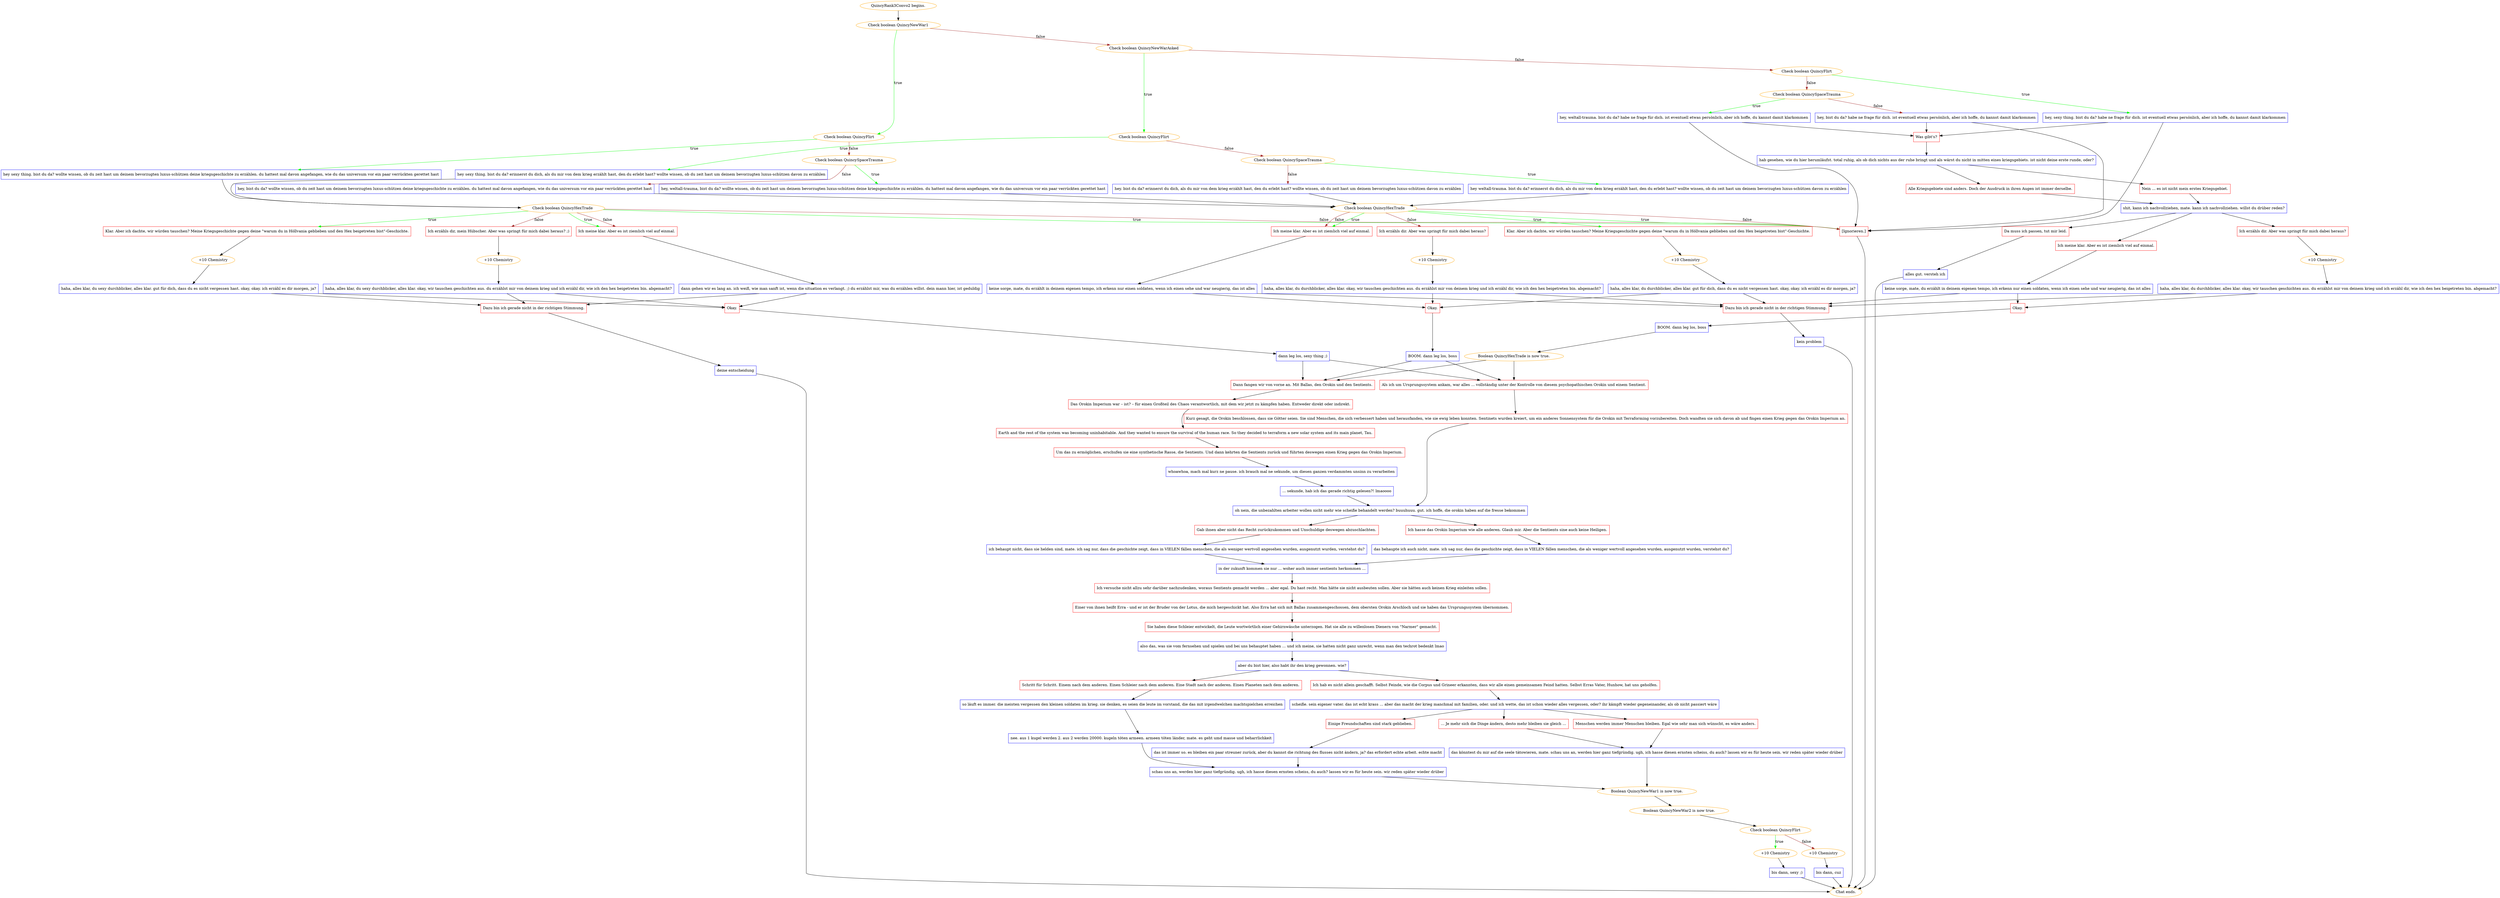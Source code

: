 digraph {
	"QuincyRank3Convo2 begins." [color=orange];
		"QuincyRank3Convo2 begins." -> j1227234177;
	j1227234177 [label="Check boolean QuincyNewWar1",color=orange];
		j1227234177 -> j3433158672 [label=true,color=green];
		j1227234177 -> j970692775 [label=false,color=brown];
	j3433158672 [label="Check boolean QuincyFlirt",color=orange];
		j3433158672 -> j1807571718 [label=true,color=green];
		j3433158672 -> j3134332762 [label=false,color=brown];
	j970692775 [label="Check boolean QuincyNewWarAsked",color=orange];
		j970692775 -> j4151139557 [label=true,color=green];
		j970692775 -> j1584210937 [label=false,color=brown];
	j1807571718 [label="hey sexy thing. bist du da? wollte wissen, ob du zeit hast um deinem bevorzugten luxus-schützen deine kriegsgeschichte zu erzählen. du hattest mal davon angefangen, wie du das universum vor ein paar verrückten gerettet hast",shape=box,color=blue];
		j1807571718 -> j2930633811;
	j3134332762 [label="Check boolean QuincySpaceTrauma",color=orange];
		j3134332762 -> j4049524898 [label=true,color=green];
		j3134332762 -> j2027621037 [label=false,color=brown];
	j4151139557 [label="Check boolean QuincyFlirt",color=orange];
		j4151139557 -> j2172717526 [label=true,color=green];
		j4151139557 -> j3134221175 [label=false,color=brown];
	j1584210937 [label="Check boolean QuincyFlirt",color=orange];
		j1584210937 -> j406118997 [label=true,color=green];
		j1584210937 -> j2192536443 [label=false,color=brown];
	j2930633811 [label="Check boolean QuincyHexTrade",color=orange];
		j2930633811 -> j3883475715 [label=true,color=green];
		j2930633811 -> j3195256071 [label=true,color=green];
		j2930633811 -> j4221938618 [label=true,color=green];
		j2930633811 -> j2571010928 [label=false,color=brown];
		j2930633811 -> j3195256071 [label=false,color=brown];
		j2930633811 -> j4221938618 [label=false,color=brown];
	j4049524898 [label="hey, weltall-trauma, bist du da? wollte wissen, ob du zeit hast um deinem bevorzugten luxus-schützen deine kriegsgeschichte zu erzählen. du hattest mal davon angefangen, wie du das universum vor ein paar verrückten gerettet hast",shape=box,color=blue];
		j4049524898 -> j3628214946;
	j2027621037 [label="hey, bist du da? wollte wissen, ob du zeit hast um deinem bevorzugten luxus-schützen deine kriegsgeschichte zu erzählen. du hattest mal davon angefangen, wie du das universum vor ein paar verrückten gerettet hast",shape=box,color=blue];
		j2027621037 -> j3628214946;
	j2172717526 [label="hey sexy thing. bist du da? erinnerst du dich, als du mir von dem krieg erzählt hast, den du erlebt hast? wollte wissen, ob du zeit hast um deinem bevorzugten luxus-schützen davon zu erzählen",shape=box,color=blue];
		j2172717526 -> j2930633811;
	j3134221175 [label="Check boolean QuincySpaceTrauma",color=orange];
		j3134221175 -> j1353822689 [label=true,color=green];
		j3134221175 -> j3011570104 [label=false,color=brown];
	j406118997 [label="hey, sexy thing. bist du da? habe ne frage für dich. ist eventuell etwas persönlich, aber ich hoffe, du kannst damit klarkommen",shape=box,color=blue];
		j406118997 -> j482898868;
		j406118997 -> j4221938618;
	j2192536443 [label="Check boolean QuincySpaceTrauma",color=orange];
		j2192536443 -> j1521979745 [label=true,color=green];
		j2192536443 -> j1637909781 [label=false,color=brown];
	j3883475715 [label="Klar. Aber ich dachte, wir würden tauschen? Meine Kriegsgeschichte gegen deine \"warum du in Höllvania geblieben und den Hex beigetreten bist\"-Geschichte.",shape=box,color=red];
		j3883475715 -> j427229634;
	j3195256071 [label="Ich meine klar. Aber es ist ziemlich viel auf einmal.",shape=box,color=red];
		j3195256071 -> j4016193275;
	j4221938618 [label="[Ignorieren.]",shape=box,color=red];
		j4221938618 -> "Chat ends.";
	j2571010928 [label="Ich erzähls dir, mein Hübscher. Aber was springt für mich dabei heraus? ;)",shape=box,color=red];
		j2571010928 -> j2958678261;
	j3628214946 [label="Check boolean QuincyHexTrade",color=orange];
		j3628214946 -> j3819477517 [label=true,color=green];
		j3628214946 -> j949211895 [label=true,color=green];
		j3628214946 -> j4221938618 [label=true,color=green];
		j3628214946 -> j1537560533 [label=false,color=brown];
		j3628214946 -> j949211895 [label=false,color=brown];
		j3628214946 -> j4221938618 [label=false,color=brown];
	j1353822689 [label="hey weltall-trauma. bist du da? erinnerst du dich, als du mir von dem krieg erzählt hast, den du erlebt hast? wollte wissen, ob du zeit hast um deinem bevorzugten luxus-schützen davon zu erzählen",shape=box,color=blue];
		j1353822689 -> j3628214946;
	j3011570104 [label="hey. bist du da? erinnerst du dich, als du mir von dem krieg erzählt hast, den du erlebt hast? wollte wissen, ob du zeit hast um deinem bevorzugten luxus-schützen davon zu erzählen",shape=box,color=blue];
		j3011570104 -> j3628214946;
	j482898868 [label="Was gibt's?",shape=box,color=red];
		j482898868 -> j3553828193;
	j1521979745 [label="hey, weltall-trauma. bist du da? habe ne frage für dich. ist eventuell etwas persönlich, aber ich hoffe, du kannst damit klarkommen",shape=box,color=blue];
		j1521979745 -> j482898868;
		j1521979745 -> j4221938618;
	j1637909781 [label="hey, bist du da? habe ne frage für dich. ist eventuell etwas persönlich, aber ich hoffe, du kannst damit klarkommen",shape=box,color=blue];
		j1637909781 -> j482898868;
		j1637909781 -> j4221938618;
	j427229634 [label="+10 Chemistry",color=orange];
		j427229634 -> j1873739365;
	j4016193275 [label="dann gehen wir es lang an. ich weiß, wie man sanft ist, wenn die situation es verlangt. ;) du erzählst mir, was du erzählen willst. dein mann hier, ist geduldig",shape=box,color=blue];
		j4016193275 -> j2322560684;
		j4016193275 -> j3120263777;
	"Chat ends." [color=orange];
	j2958678261 [label="+10 Chemistry",color=orange];
		j2958678261 -> j15926414;
	j3819477517 [label="Klar. Aber ich dachte, wir würden tauschen? Meine Kriegsgeschichte gegen deine \"warum du in Höllvania geblieben und den Hex beigetreten bist\"-Geschichte.",shape=box,color=red];
		j3819477517 -> j830127624;
	j949211895 [label="Ich meine klar. Aber es ist ziemlich viel auf einmal.",shape=box,color=red];
		j949211895 -> j4220619482;
	j1537560533 [label="Ich erzähls dir. Aber was springt für mich dabei heraus?",shape=box,color=red];
		j1537560533 -> j2617761501;
	j3553828193 [label="hab gesehen, wie du hier herumläufst. total ruhig, als ob dich nichts aus der ruhe bringt und als wärst du nicht in mitten eines kriegsgebiets. ist nicht deine erste runde, oder?",shape=box,color=blue];
		j3553828193 -> j1610215074;
		j3553828193 -> j391071413;
	j1873739365 [label="haha, alles klar, du sexy durchblicker, alles klar. gut für dich, dass du es nicht vergessen hast. okay, okay. ich erzähl es dir morgen, ja?",shape=box,color=blue];
		j1873739365 -> j2322560684;
		j1873739365 -> j3120263777;
	j2322560684 [label="Okay.",shape=box,color=red];
		j2322560684 -> j2197745654;
	j3120263777 [label="Dazu bin ich gerade nicht in der richtigen Stimmung.",shape=box,color=red];
		j3120263777 -> j4273287714;
	j15926414 [label="haha, alles klar, du sexy durchblicker, alles klar. okay, wir tauschen geschichten aus. du erzählst mir von deinem krieg und ich erzähl dir, wie ich den hex beigetreten bin. abgemacht?",shape=box,color=blue];
		j15926414 -> j2322560684;
		j15926414 -> j3120263777;
	j830127624 [label="+10 Chemistry",color=orange];
		j830127624 -> j2246131140;
	j4220619482 [label="keine sorge, mate, du erzählt in deinem eigenen tempo, ich erkenn nur einen soldaten, wenn ich einen sehe und war neugierig, das ist alles",shape=box,color=blue];
		j4220619482 -> j670696202;
		j4220619482 -> j2613940471;
	j2617761501 [label="+10 Chemistry",color=orange];
		j2617761501 -> j4226689433;
	j1610215074 [label="Nein ... es ist nicht mein erstes Kriegsgebiet.",shape=box,color=red];
		j1610215074 -> j535391400;
	j391071413 [label="Alle Kriegsgebiete sind anders. Doch der Ausdruck in ihren Augen ist immer derselbe.",shape=box,color=red];
		j391071413 -> j535391400;
	j2197745654 [label="dann leg los, sexy thing ;)",shape=box,color=blue];
		j2197745654 -> j1412406561;
		j2197745654 -> j1571215523;
	j4273287714 [label="deine entscheidung",shape=box,color=blue];
		j4273287714 -> "Chat ends.";
	j2246131140 [label="haha, alles klar, du durchblicker, alles klar. gut für dich, dass du es nicht vergessen hast. okay, okay. ich erzähl es dir morgen, ja?",shape=box,color=blue];
		j2246131140 -> j670696202;
		j2246131140 -> j2613940471;
	j670696202 [label="Okay.",shape=box,color=red];
		j670696202 -> j3484866614;
	j2613940471 [label="Dazu bin ich gerade nicht in der richtigen Stimmung.",shape=box,color=red];
		j2613940471 -> j3156321919;
	j4226689433 [label="haha, alles klar, du durchblicker, alles klar. okay, wir tauschen geschichten aus. du erzählst mir von deinem krieg und ich erzähl dir, wie ich den hex beigetreten bin. abgemacht?",shape=box,color=blue];
		j4226689433 -> j670696202;
		j4226689433 -> j2613940471;
	j535391400 [label="shit, kann ich nachvollziehen, mate. kann ich nachvollziehen. willst du drüber reden?",shape=box,color=blue];
		j535391400 -> j213096074;
		j535391400 -> j1173659349;
		j535391400 -> j3357170191;
	j1412406561 [label="Als ich um Ursprungssystem ankam, war alles ... vollständig unter der Kontrolle von diesem psychopathischen Orokin und einem Sentient.",shape=box,color=red];
		j1412406561 -> j3966087453;
	j1571215523 [label="Dann fangen wir von vorne an. Mit Ballas, den Orokin und den Sentients.",shape=box,color=red];
		j1571215523 -> j2971783699;
	j3484866614 [label="BOOM. dann leg los, boss",shape=box,color=blue];
		j3484866614 -> j1412406561;
		j3484866614 -> j1571215523;
	j3156321919 [label="kein problem",shape=box,color=blue];
		j3156321919 -> "Chat ends.";
	j213096074 [label="Ich erzähls dir. Aber was springt für mich dabei heraus?",shape=box,color=red];
		j213096074 -> j1562718506;
	j1173659349 [label="Ich meine klar. Aber es ist ziemlich viel auf einmal.",shape=box,color=red];
		j1173659349 -> j1597321922;
	j3357170191 [label="Da muss ich passen, tut mir leid.",shape=box,color=red];
		j3357170191 -> j1914424676;
	j3966087453 [label="Kurz gesagt, die Orokin beschlossen, dass sie Götter seien. Sie sind Menschen, die sich verbessert haben und herausfanden, wie sie ewig leben konnten. Sentinets wurden kreiert, um ein anderes Sonnensystem für die Orokin mit Terraforming vorzubereiten. Doch wandten sie sich davon ab und fingen einen Krieg gegen das Orokin Imperium an.",shape=box,color=red];
		j3966087453 -> j3234517247;
	j2971783699 [label="Das Orokin Imperium war – ist? – für einen Großteil des Chaos verantwortlich, mit dem wir jetzt zu kämpfen haben. Entweder direkt oder indirekt.",shape=box,color=red];
		j2971783699 -> j633690954;
	j1562718506 [label="+10 Chemistry",color=orange];
		j1562718506 -> j1254312134;
	j1597321922 [label="keine sorge, mate, du erzählt in deinem eigenen tempo, ich erkenn nur einen soldaten, wenn ich einen sehe und war neugierig, das ist alles",shape=box,color=blue];
		j1597321922 -> j2600092352;
		j1597321922 -> j2613940471;
	j1914424676 [label="alles gut. versteh ich",shape=box,color=blue];
		j1914424676 -> "Chat ends.";
	j3234517247 [label="oh nein, die unbezahlten arbeiter wollen nicht mehr wie scheiße behandelt werden? buuuhuuu. gut. ich hoffe, die orokin haben auf die fresse bekommen",shape=box,color=blue];
		j3234517247 -> j3779912449;
		j3234517247 -> j169805994;
	j633690954 [label="Earth and the rest of the system was becoming uninhabitable. And they wanted to ensure the survival of the human race. So they decided to terraform a new solar system and its main planet, Tau.",shape=box,color=red];
		j633690954 -> j3610790995;
	j1254312134 [label="haha, alles klar, du durchblicker, alles klar. okay, wir tauschen geschichten aus. du erzählst mir von deinem krieg und ich erzähl dir, wie ich den hex beigetreten bin. abgemacht?",shape=box,color=blue];
		j1254312134 -> j2600092352;
		j1254312134 -> j2613940471;
	j2600092352 [label="Okay.",shape=box,color=red];
		j2600092352 -> j3621585040;
	j3779912449 [label="Gab ihnen aber nicht das Recht zurückzukommen und Unschuldige deswegen abzuschlachten.",shape=box,color=red];
		j3779912449 -> j3842358857;
	j169805994 [label="Ich hasse das Orokin Imperium wie alle anderen. Glaub mir. Aber die Sentients sine auch keine Heiligen.",shape=box,color=red];
		j169805994 -> j3038505673;
	j3610790995 [label="Um das zu ermöglichen, erschufen sie eine synthetische Rasse, die Sentients. Und dann kehrten die Sentients zurück und führten deswegen einen Krieg gegen das Orokin Imperium.",shape=box,color=red];
		j3610790995 -> j2452678728;
	j3621585040 [label="BOOM. dann leg los, boss",shape=box,color=blue];
		j3621585040 -> j1195954959;
	j3842358857 [label="ich behaupt nicht, dass sie helden sind, mate. ich sag nur, dass die geschichte zeigt, dass in VIELEN fällen menschen, die als weniger wertvoll angesehen wurden, ausgenutzt wurden, verstehst du?",shape=box,color=blue];
		j3842358857 -> j3644463182;
	j3038505673 [label="das behaupte ich auch nicht, mate. ich sag nur, dass die geschichte zeigt, dass in VIELEN fällen menschen, die als weniger wertvoll angesehen wurden, ausgenutzt wurden, verstehst du?",shape=box,color=blue];
		j3038505673 -> j3644463182;
	j2452678728 [label="whoawhoa, mach mal kurz ne pause. ich brauch mal ne sekunde, um diesen ganzen verdammten unsinn zu verarbeiten",shape=box,color=blue];
		j2452678728 -> j2561371117;
	j1195954959 [label="Boolean QuincyHexTrade is now true.",color=orange];
		j1195954959 -> j1571215523;
		j1195954959 -> j1412406561;
	j3644463182 [label="in der zukunft kommen sie nur ... woher auch immer sentients herkommen ...",shape=box,color=blue];
		j3644463182 -> j3148971950;
	j2561371117 [label="... sekunde, hab ich das gerade richtig gelesen?! lmaoooo",shape=box,color=blue];
		j2561371117 -> j3234517247;
	j3148971950 [label="Ich versuche nicht allzu sehr darüber nachzudenken, woraus Sentients gemacht werden ... aber egal. Du hast recht. Man hätte sie nicht ausbeuten sollen. Aber sie hätten auch keinen Krieg einleiten sollen.",shape=box,color=red];
		j3148971950 -> j3124166440;
	j3124166440 [label="Einer von ihnen heißt Erra - und er ist der Bruder von der Lotus, die mich hergeschickt hat. Also Erra hat sich mit Ballas zusammengeschossen, dem obersten Orokin Arschloch und sie haben das Ursprungssystem übernommen.",shape=box,color=red];
		j3124166440 -> j3065511747;
	j3065511747 [label="Sie haben diese Schleier entwickelt, die Leute wortwörtlich einer Gehirnwäsche unterzogen. Hat sie alle zu willenlosen Dienern von \"Narmer\" gemacht.",shape=box,color=red];
		j3065511747 -> j3873923318;
	j3873923318 [label="also das, was sie vom fernsehen und spielen und bei uns behauptet haben ... und ich meine, sie hatten nicht ganz unrecht, wenn man den techrot bedenkt lmao",shape=box,color=blue];
		j3873923318 -> j1176756171;
	j1176756171 [label="aber du bist hier, also habt ihr den krieg gewonnen. wie?",shape=box,color=blue];
		j1176756171 -> j3863323901;
		j1176756171 -> j358846170;
	j3863323901 [label="Schritt für Schritt. Einem nach dem anderen. Einen Schleier nach dem anderen. Eine Stadt nach der anderen. Einen Planeten nach dem anderen.",shape=box,color=red];
		j3863323901 -> j2743491325;
	j358846170 [label="Ich hab es nicht allein geschafft. Selbst Feinde, wie die Corpus und Grineer erkannten, dass wir alle einen gemeinsamen Feind hatten. Selbst Erras Vater, Hunhow, hat uns geholfen.",shape=box,color=red];
		j358846170 -> j185775984;
	j2743491325 [label="so läuft es immer. die meisten vergessen den kleinen soldaten im krieg. sie denken, es seien die leute im vorstand, die das mit irgendwelchen machtspielchen erreichen",shape=box,color=blue];
		j2743491325 -> j3103072168;
	j185775984 [label="scheiße. sein eigener vater. das ist echt krass ... aber das macht der krieg manchmal mit familien, oder. und ich wette, das ist schon wieder alles vergessen, oder? ihr kämpft wieder gegeneinander, als ob nicht passiert wäre",shape=box,color=blue];
		j185775984 -> j4110606990;
		j185775984 -> j1036939890;
		j185775984 -> j1928919784;
	j3103072168 [label="nee. aus 1 kugel werden 2. aus 2 werden 20000. kugeln töten armeen. armeen töten länder, mate. es geht umd masse und beharrlichkeit",shape=box,color=blue];
		j3103072168 -> j3381936842;
	j4110606990 [label="Einige Freundschaften sind stark geblieben.",shape=box,color=red];
		j4110606990 -> j1824294859;
	j1036939890 [label="... Je mehr sich die Dinge ändern, desto mehr bleiben sie gleich ...",shape=box,color=red];
		j1036939890 -> j3928584552;
	j1928919784 [label="Menschen werden immer Menschen bleiben. Egal wie sehr man sich wünscht, es wäre anders.",shape=box,color=red];
		j1928919784 -> j3928584552;
	j3381936842 [label="schau uns an, werden hier ganz tiefgründig. ugh, ich hasse diesen ernsten scheiss, du auch? lassen wir es für heute sein. wir reden später wieder drüber",shape=box,color=blue];
		j3381936842 -> j847916330;
	j1824294859 [label="das ist immer so. es bleiben ein paar streuner zurück, aber du kannst die richtung des flusses nicht ändern, ja? das erfordert echte arbeit. echte macht",shape=box,color=blue];
		j1824294859 -> j3381936842;
	j3928584552 [label="das könntest du mir auf die seele tätowieren, mate. schau uns an, werden hier ganz tiefgründig. ugh, ich hasse diesen ernsten scheiss, du auch? lassen wir es für heute sein. wir reden später wieder drüber",shape=box,color=blue];
		j3928584552 -> j847916330;
	j847916330 [label="Boolean QuincyNewWar1 is now true.",color=orange];
		j847916330 -> j59282138;
	j59282138 [label="Boolean QuincyNewWar2 is now true.",color=orange];
		j59282138 -> j1873488807;
	j1873488807 [label="Check boolean QuincyFlirt",color=orange];
		j1873488807 -> j929448656 [label=true,color=green];
		j1873488807 -> j880779451 [label=false,color=brown];
	j929448656 [label="+10 Chemistry",color=orange];
		j929448656 -> j679694802;
	j880779451 [label="+10 Chemistry",color=orange];
		j880779451 -> j153326982;
	j679694802 [label="bis dann, sexy ;)",shape=box,color=blue];
		j679694802 -> "Chat ends.";
	j153326982 [label="bis dann, cuz",shape=box,color=blue];
		j153326982 -> "Chat ends.";
}